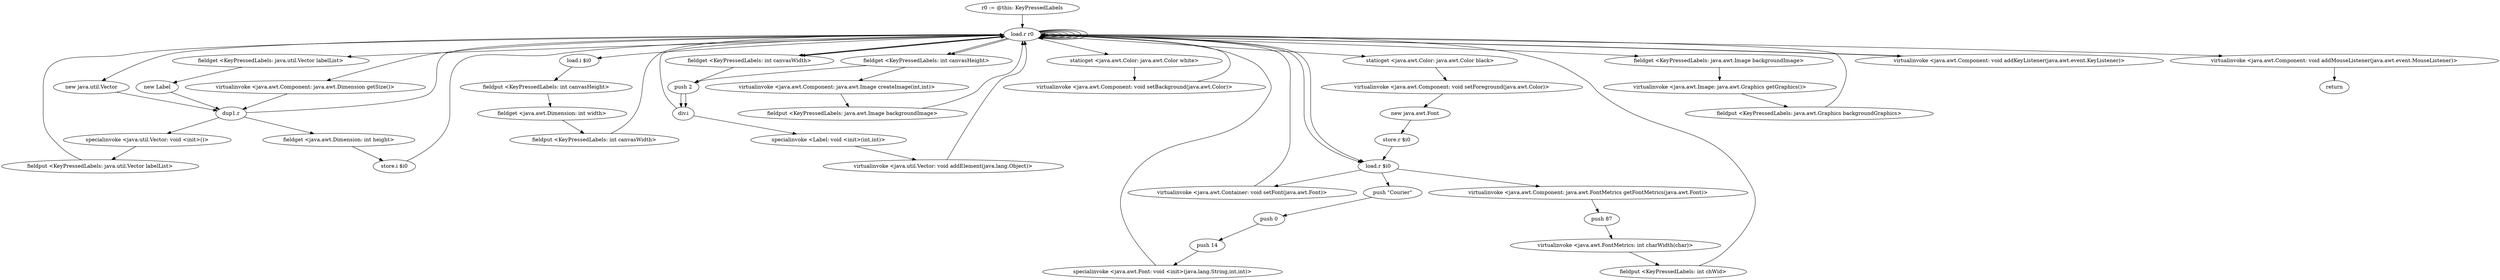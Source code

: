 digraph "" {
    "r0 := @this: KeyPressedLabels"
    "load.r r0"
    "r0 := @this: KeyPressedLabels"->"load.r r0";
    "load.r r0"->"load.r r0";
    "virtualinvoke <java.awt.Component: java.awt.Dimension getSize()>"
    "load.r r0"->"virtualinvoke <java.awt.Component: java.awt.Dimension getSize()>";
    "dup1.r"
    "virtualinvoke <java.awt.Component: java.awt.Dimension getSize()>"->"dup1.r";
    "fieldget <java.awt.Dimension: int height>"
    "dup1.r"->"fieldget <java.awt.Dimension: int height>";
    "store.i $i0"
    "fieldget <java.awt.Dimension: int height>"->"store.i $i0";
    "store.i $i0"->"load.r r0";
    "load.i $i0"
    "load.r r0"->"load.i $i0";
    "fieldput <KeyPressedLabels: int canvasHeight>"
    "load.i $i0"->"fieldput <KeyPressedLabels: int canvasHeight>";
    "fieldget <java.awt.Dimension: int width>"
    "fieldput <KeyPressedLabels: int canvasHeight>"->"fieldget <java.awt.Dimension: int width>";
    "fieldput <KeyPressedLabels: int canvasWidth>"
    "fieldget <java.awt.Dimension: int width>"->"fieldput <KeyPressedLabels: int canvasWidth>";
    "fieldput <KeyPressedLabels: int canvasWidth>"->"load.r r0";
    "new java.util.Vector"
    "load.r r0"->"new java.util.Vector";
    "new java.util.Vector"->"dup1.r";
    "specialinvoke <java.util.Vector: void <init>()>"
    "dup1.r"->"specialinvoke <java.util.Vector: void <init>()>";
    "fieldput <KeyPressedLabels: java.util.Vector labelList>"
    "specialinvoke <java.util.Vector: void <init>()>"->"fieldput <KeyPressedLabels: java.util.Vector labelList>";
    "fieldput <KeyPressedLabels: java.util.Vector labelList>"->"load.r r0";
    "fieldget <KeyPressedLabels: java.util.Vector labelList>"
    "load.r r0"->"fieldget <KeyPressedLabels: java.util.Vector labelList>";
    "new Label"
    "fieldget <KeyPressedLabels: java.util.Vector labelList>"->"new Label";
    "new Label"->"dup1.r";
    "dup1.r"->"load.r r0";
    "fieldget <KeyPressedLabels: int canvasWidth>"
    "load.r r0"->"fieldget <KeyPressedLabels: int canvasWidth>";
    "push 2"
    "fieldget <KeyPressedLabels: int canvasWidth>"->"push 2";
    "div.i"
    "push 2"->"div.i";
    "div.i"->"load.r r0";
    "fieldget <KeyPressedLabels: int canvasHeight>"
    "load.r r0"->"fieldget <KeyPressedLabels: int canvasHeight>";
    "fieldget <KeyPressedLabels: int canvasHeight>"->"push 2";
    "push 2"->"div.i";
    "specialinvoke <Label: void <init>(int,int)>"
    "div.i"->"specialinvoke <Label: void <init>(int,int)>";
    "virtualinvoke <java.util.Vector: void addElement(java.lang.Object)>"
    "specialinvoke <Label: void <init>(int,int)>"->"virtualinvoke <java.util.Vector: void addElement(java.lang.Object)>";
    "virtualinvoke <java.util.Vector: void addElement(java.lang.Object)>"->"load.r r0";
    "staticget <java.awt.Color: java.awt.Color white>"
    "load.r r0"->"staticget <java.awt.Color: java.awt.Color white>";
    "virtualinvoke <java.awt.Component: void setBackground(java.awt.Color)>"
    "staticget <java.awt.Color: java.awt.Color white>"->"virtualinvoke <java.awt.Component: void setBackground(java.awt.Color)>";
    "virtualinvoke <java.awt.Component: void setBackground(java.awt.Color)>"->"load.r r0";
    "staticget <java.awt.Color: java.awt.Color black>"
    "load.r r0"->"staticget <java.awt.Color: java.awt.Color black>";
    "virtualinvoke <java.awt.Component: void setForeground(java.awt.Color)>"
    "staticget <java.awt.Color: java.awt.Color black>"->"virtualinvoke <java.awt.Component: void setForeground(java.awt.Color)>";
    "new java.awt.Font"
    "virtualinvoke <java.awt.Component: void setForeground(java.awt.Color)>"->"new java.awt.Font";
    "store.r $i0"
    "new java.awt.Font"->"store.r $i0";
    "load.r $i0"
    "store.r $i0"->"load.r $i0";
    "push \"Courier\""
    "load.r $i0"->"push \"Courier\"";
    "push 0"
    "push \"Courier\""->"push 0";
    "push 14"
    "push 0"->"push 14";
    "specialinvoke <java.awt.Font: void <init>(java.lang.String,int,int)>"
    "push 14"->"specialinvoke <java.awt.Font: void <init>(java.lang.String,int,int)>";
    "specialinvoke <java.awt.Font: void <init>(java.lang.String,int,int)>"->"load.r r0";
    "load.r r0"->"load.r $i0";
    "virtualinvoke <java.awt.Container: void setFont(java.awt.Font)>"
    "load.r $i0"->"virtualinvoke <java.awt.Container: void setFont(java.awt.Font)>";
    "virtualinvoke <java.awt.Container: void setFont(java.awt.Font)>"->"load.r r0";
    "load.r r0"->"load.r r0";
    "load.r r0"->"load.r $i0";
    "virtualinvoke <java.awt.Component: java.awt.FontMetrics getFontMetrics(java.awt.Font)>"
    "load.r $i0"->"virtualinvoke <java.awt.Component: java.awt.FontMetrics getFontMetrics(java.awt.Font)>";
    "push 87"
    "virtualinvoke <java.awt.Component: java.awt.FontMetrics getFontMetrics(java.awt.Font)>"->"push 87";
    "virtualinvoke <java.awt.FontMetrics: int charWidth(char)>"
    "push 87"->"virtualinvoke <java.awt.FontMetrics: int charWidth(char)>";
    "fieldput <KeyPressedLabels: int chWid>"
    "virtualinvoke <java.awt.FontMetrics: int charWidth(char)>"->"fieldput <KeyPressedLabels: int chWid>";
    "fieldput <KeyPressedLabels: int chWid>"->"load.r r0";
    "load.r r0"->"load.r r0";
    "load.r r0"->"load.r r0";
    "load.r r0"->"fieldget <KeyPressedLabels: int canvasWidth>";
    "fieldget <KeyPressedLabels: int canvasWidth>"->"load.r r0";
    "load.r r0"->"fieldget <KeyPressedLabels: int canvasHeight>";
    "virtualinvoke <java.awt.Component: java.awt.Image createImage(int,int)>"
    "fieldget <KeyPressedLabels: int canvasHeight>"->"virtualinvoke <java.awt.Component: java.awt.Image createImage(int,int)>";
    "fieldput <KeyPressedLabels: java.awt.Image backgroundImage>"
    "virtualinvoke <java.awt.Component: java.awt.Image createImage(int,int)>"->"fieldput <KeyPressedLabels: java.awt.Image backgroundImage>";
    "fieldput <KeyPressedLabels: java.awt.Image backgroundImage>"->"load.r r0";
    "load.r r0"->"load.r r0";
    "fieldget <KeyPressedLabels: java.awt.Image backgroundImage>"
    "load.r r0"->"fieldget <KeyPressedLabels: java.awt.Image backgroundImage>";
    "virtualinvoke <java.awt.Image: java.awt.Graphics getGraphics()>"
    "fieldget <KeyPressedLabels: java.awt.Image backgroundImage>"->"virtualinvoke <java.awt.Image: java.awt.Graphics getGraphics()>";
    "fieldput <KeyPressedLabels: java.awt.Graphics backgroundGraphics>"
    "virtualinvoke <java.awt.Image: java.awt.Graphics getGraphics()>"->"fieldput <KeyPressedLabels: java.awt.Graphics backgroundGraphics>";
    "fieldput <KeyPressedLabels: java.awt.Graphics backgroundGraphics>"->"load.r r0";
    "load.r r0"->"load.r r0";
    "virtualinvoke <java.awt.Component: void addKeyListener(java.awt.event.KeyListener)>"
    "load.r r0"->"virtualinvoke <java.awt.Component: void addKeyListener(java.awt.event.KeyListener)>";
    "virtualinvoke <java.awt.Component: void addKeyListener(java.awt.event.KeyListener)>"->"load.r r0";
    "load.r r0"->"load.r r0";
    "virtualinvoke <java.awt.Component: void addMouseListener(java.awt.event.MouseListener)>"
    "load.r r0"->"virtualinvoke <java.awt.Component: void addMouseListener(java.awt.event.MouseListener)>";
    "return"
    "virtualinvoke <java.awt.Component: void addMouseListener(java.awt.event.MouseListener)>"->"return";
}
